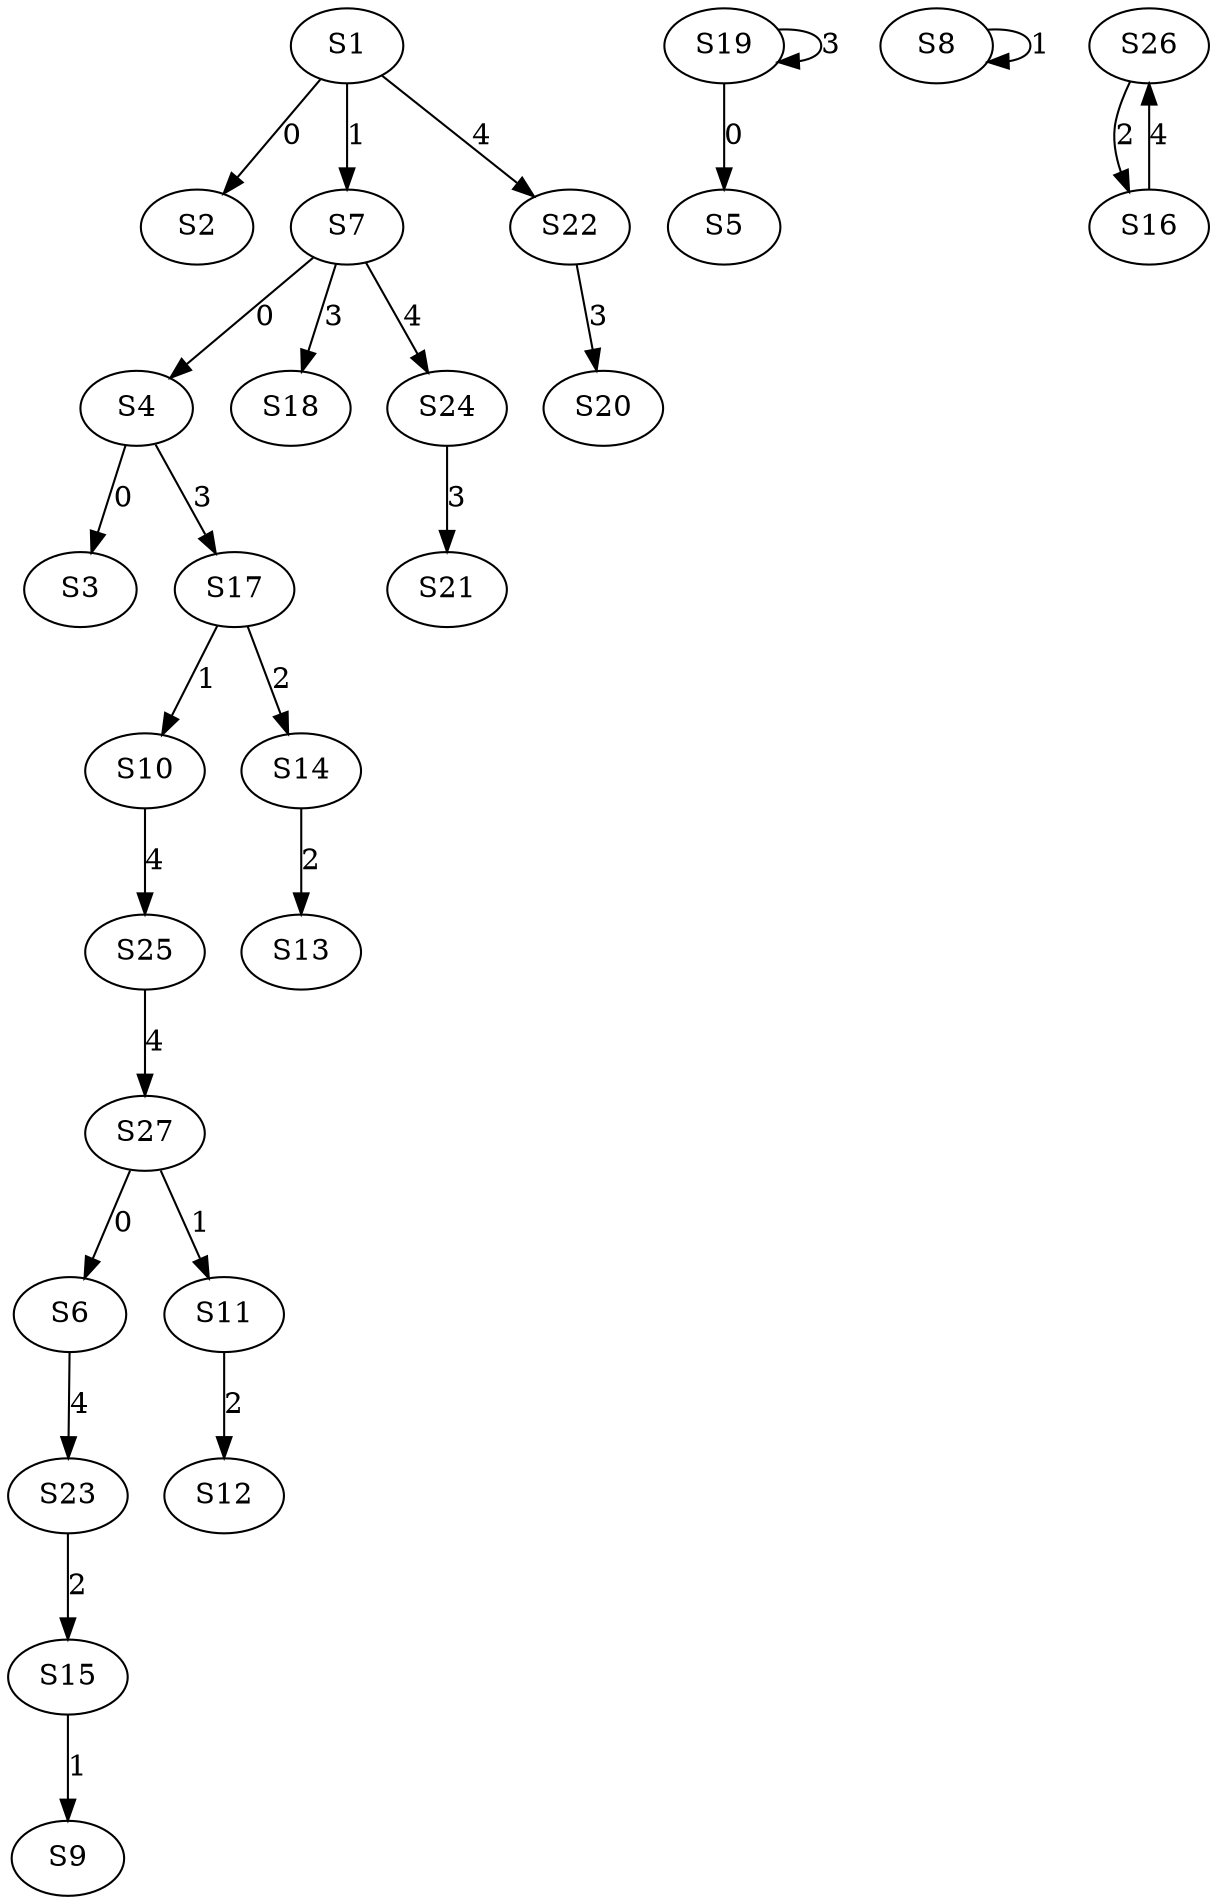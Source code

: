 strict digraph {
	S1 -> S2 [ label = 0 ];
	S4 -> S3 [ label = 0 ];
	S7 -> S4 [ label = 0 ];
	S19 -> S5 [ label = 0 ];
	S27 -> S6 [ label = 0 ];
	S1 -> S7 [ label = 1 ];
	S8 -> S8 [ label = 1 ];
	S15 -> S9 [ label = 1 ];
	S17 -> S10 [ label = 1 ];
	S27 -> S11 [ label = 1 ];
	S11 -> S12 [ label = 2 ];
	S14 -> S13 [ label = 2 ];
	S17 -> S14 [ label = 2 ];
	S23 -> S15 [ label = 2 ];
	S26 -> S16 [ label = 2 ];
	S4 -> S17 [ label = 3 ];
	S7 -> S18 [ label = 3 ];
	S19 -> S19 [ label = 3 ];
	S22 -> S20 [ label = 3 ];
	S24 -> S21 [ label = 3 ];
	S1 -> S22 [ label = 4 ];
	S6 -> S23 [ label = 4 ];
	S7 -> S24 [ label = 4 ];
	S10 -> S25 [ label = 4 ];
	S16 -> S26 [ label = 4 ];
	S25 -> S27 [ label = 4 ];
}